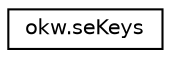 digraph "Grafische Darstellung der Klassenhierarchie"
{
 // INTERACTIVE_SVG=YES
  edge [fontname="Helvetica",fontsize="10",labelfontname="Helvetica",labelfontsize="10"];
  node [fontname="Helvetica",fontsize="10",shape=record];
  rankdir="LR";
  Node0 [label="okw.seKeys",height=0.2,width=0.4,color="black", fillcolor="white", style="filled",URL="$classokw_1_1se_keys.html"];
}
